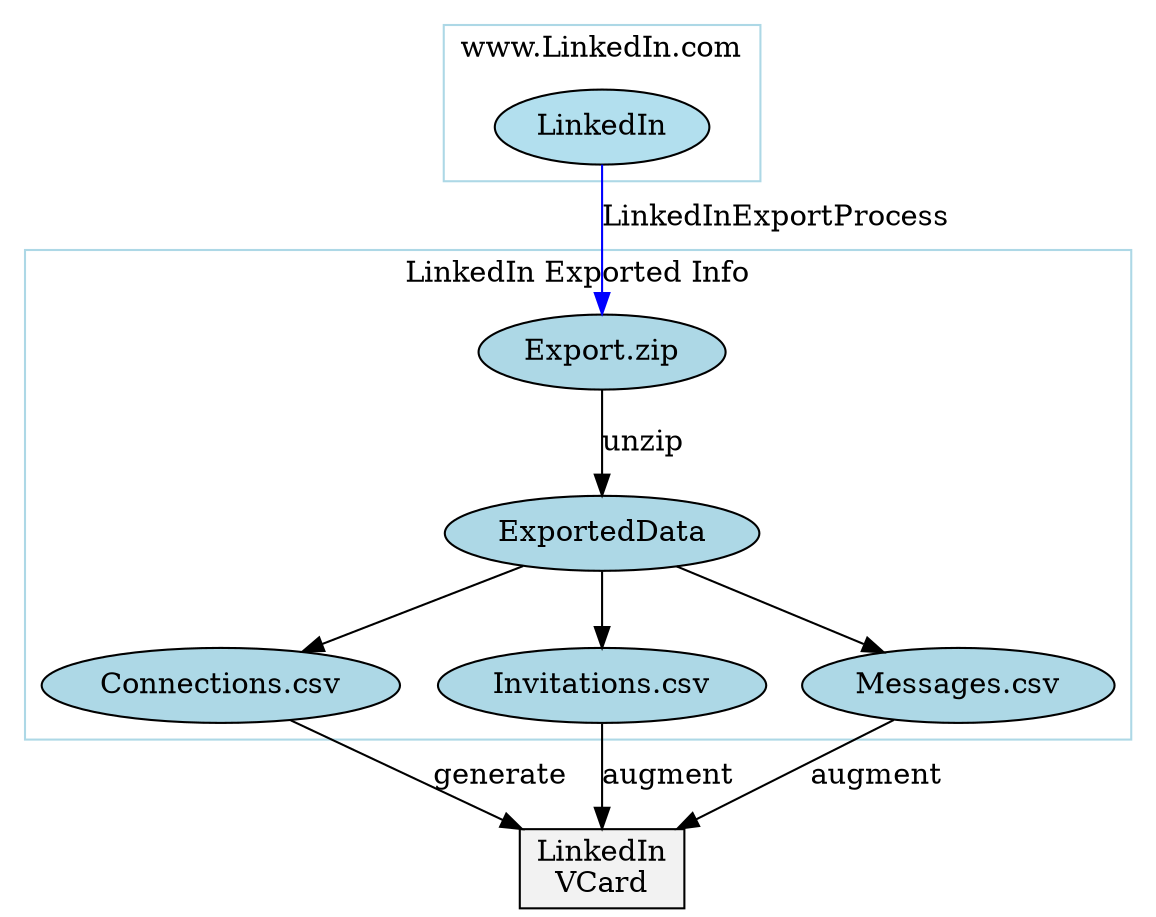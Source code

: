 digraph {
	graph [bb="0,0,546,432"];
	node [label="\N"];
	subgraph cluster_linkedin {
		graph [bb="208,349,360,424",
			color=lightblue,
			label="www.LinkedIn.com",
			lheight=0.21,
			lp="284,412.5",
			lwidth=1.89
		];
		LinkedIn	[fillcolor=lightblue2,
			height=0.5,
			pos="284,375",
			style=filled,
			width=1.4263];
	}
	subgraph cluster_exported {
		graph [bb="8,81,538,316",
			color=lightblue,
			label="LinkedIn Exported Info",
			lheight=0.21,
			lp="273,304.5",
			lwidth=2.31
		];
		"Export.zip"	[fillcolor=lightblue,
			height=0.5,
			pos="284,267",
			style=filled,
			width=1.6429];
		ExportedData	[fillcolor=lightblue,
			height=0.5,
			pos="284,180",
			style=filled,
			width=2.0943];
		"Export.zip" -> ExportedData	[label=unzip,
			lp="304,223.5",
			pos="e,284,198.18 284,248.8 284,237.16 284,221.55 284,208.24"];
		"Connections.csv"	[fillcolor=lightblue,
			height=0.5,
			pos="102,107",
			style=filled,
			width=2.3831];
		ExportedData -> "Connections.csv"	[pos="e,140.92,123.18 246.29,164.29 218.48,153.44 180.42,138.59 150.37,126.87"];
		"Invitations.csv"	[fillcolor=lightblue,
			height=0.5,
			pos="284,107",
			style=filled,
			width=2.1845];
		ExportedData -> "Invitations.csv"	[pos="e,284,125.03 284,161.81 284,153.79 284,144.05 284,135.07"];
		"Messages.csv"	[fillcolor=lightblue,
			height=0.5,
			pos="455,107",
			style=filled,
			width=2.0762];
		ExportedData -> "Messages.csv"	[pos="e,419.2,122.86 319.85,164.12 345.95,153.28 381.51,138.51 409.6,126.85"];
	}
	LinkedIn -> "Export.zip"	[color=blue,
		label=LinkedInExportProcess,
		lp="367.5,331.5",
		pos="e,284,285.34 284,356.97 284,340.38 284,314.88 284,295.43"];
	VCard	[fillcolor=gray95,
		height=0.52778,
		label="LinkedIn
VCard",
		pos="284,19",
		shape=box,
		style=filled,
		width=1.0972];
	"Connections.csv" -> VCard	[label=generate,
		lp="235,63.5",
		pos="e,245.79,38.055 135.38,90.226 163.78,76.809 204.88,57.385 236.67,42.364"];
	"Invitations.csv" -> VCard	[label=augment,
		lp="316,63.5",
		pos="e,284,38.268 284,88.597 284,77.056 284,61.647 284,48.357"];
	"Messages.csv" -> VCard	[label=augment,
		lp="416,63.5",
		pos="e,320.07,38.14 424.03,90.426 397.52,77.091 358.99,57.716 329.06,42.662"];
}
